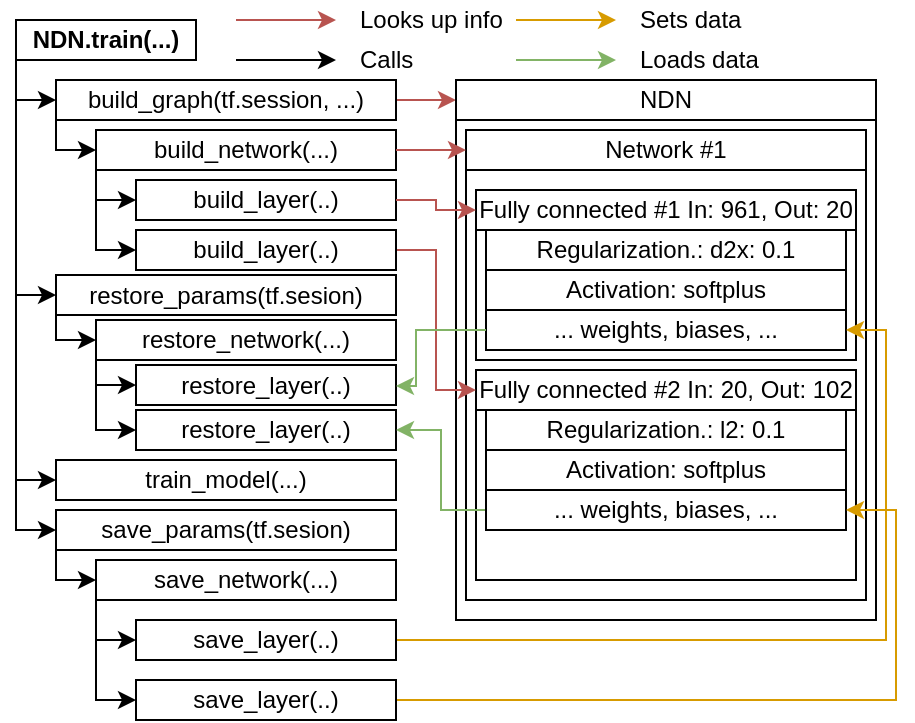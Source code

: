 <mxfile version="13.9.9" type="device"><diagram id="ZbtCLaMsuo2PkXDrm1e_" name="Page-1"><mxGraphModel dx="1185" dy="762" grid="1" gridSize="10" guides="1" tooltips="1" connect="1" arrows="1" fold="1" page="1" pageScale="1" pageWidth="850" pageHeight="1100" math="0" shadow="0"><root><mxCell id="0"/><mxCell id="1" parent="0"/><mxCell id="rsLvAxMZj8KzecL_AQ7h-35" style="edgeStyle=orthogonalEdgeStyle;rounded=0;orthogonalLoop=1;jettySize=auto;html=1;exitX=0;exitY=1;exitDx=0;exitDy=0;entryX=0;entryY=0.5;entryDx=0;entryDy=0;" parent="1" source="rsLvAxMZj8KzecL_AQ7h-1" target="rsLvAxMZj8KzecL_AQ7h-3" edge="1"><mxGeometry relative="1" as="geometry"><Array as="points"><mxPoint x="100" y="190"/></Array></mxGeometry></mxCell><mxCell id="rsLvAxMZj8KzecL_AQ7h-52" style="edgeStyle=orthogonalEdgeStyle;rounded=0;orthogonalLoop=1;jettySize=auto;html=1;exitX=0;exitY=1;exitDx=0;exitDy=0;entryX=0;entryY=0.5;entryDx=0;entryDy=0;" parent="1" source="rsLvAxMZj8KzecL_AQ7h-1" target="rsLvAxMZj8KzecL_AQ7h-37" edge="1"><mxGeometry relative="1" as="geometry"/></mxCell><mxCell id="rsLvAxMZj8KzecL_AQ7h-53" style="edgeStyle=orthogonalEdgeStyle;rounded=0;orthogonalLoop=1;jettySize=auto;html=1;exitX=0;exitY=1;exitDx=0;exitDy=0;entryX=0;entryY=0.5;entryDx=0;entryDy=0;" parent="1" source="rsLvAxMZj8KzecL_AQ7h-1" target="rsLvAxMZj8KzecL_AQ7h-51" edge="1"><mxGeometry relative="1" as="geometry"/></mxCell><mxCell id="rsLvAxMZj8KzecL_AQ7h-61" style="edgeStyle=orthogonalEdgeStyle;rounded=0;orthogonalLoop=1;jettySize=auto;html=1;exitX=0;exitY=1;exitDx=0;exitDy=0;entryX=0;entryY=0.5;entryDx=0;entryDy=0;" parent="1" source="rsLvAxMZj8KzecL_AQ7h-1" target="rsLvAxMZj8KzecL_AQ7h-55" edge="1"><mxGeometry relative="1" as="geometry"/></mxCell><mxCell id="rsLvAxMZj8KzecL_AQ7h-1" value="&lt;b&gt;NDN.train(...)&lt;/b&gt;" style="rounded=0;whiteSpace=wrap;html=1;" parent="1" vertex="1"><mxGeometry x="100" y="150" width="90" height="20" as="geometry"/></mxCell><mxCell id="rsLvAxMZj8KzecL_AQ7h-8" style="edgeStyle=orthogonalEdgeStyle;rounded=0;orthogonalLoop=1;jettySize=auto;html=1;exitX=0;exitY=1;exitDx=0;exitDy=0;entryX=0;entryY=0.5;entryDx=0;entryDy=0;" parent="1" source="rsLvAxMZj8KzecL_AQ7h-3" target="rsLvAxMZj8KzecL_AQ7h-5" edge="1"><mxGeometry relative="1" as="geometry"><Array as="points"><mxPoint x="120" y="215"/></Array></mxGeometry></mxCell><mxCell id="rsLvAxMZj8KzecL_AQ7h-25" style="edgeStyle=orthogonalEdgeStyle;rounded=0;orthogonalLoop=1;jettySize=auto;html=1;exitX=1;exitY=0.5;exitDx=0;exitDy=0;entryX=0;entryY=0.5;entryDx=0;entryDy=0;fillColor=#f8cecc;strokeColor=#b85450;" parent="1" source="rsLvAxMZj8KzecL_AQ7h-3" target="rsLvAxMZj8KzecL_AQ7h-12" edge="1"><mxGeometry relative="1" as="geometry"/></mxCell><mxCell id="rsLvAxMZj8KzecL_AQ7h-3" value="build_graph(tf.session, ...)" style="rounded=0;whiteSpace=wrap;html=1;" parent="1" vertex="1"><mxGeometry x="120" y="180" width="170" height="20" as="geometry"/></mxCell><mxCell id="rsLvAxMZj8KzecL_AQ7h-29" style="edgeStyle=orthogonalEdgeStyle;rounded=0;orthogonalLoop=1;jettySize=auto;html=1;exitX=0;exitY=1;exitDx=0;exitDy=0;entryX=0;entryY=0.5;entryDx=0;entryDy=0;" parent="1" source="rsLvAxMZj8KzecL_AQ7h-5" target="rsLvAxMZj8KzecL_AQ7h-28" edge="1"><mxGeometry relative="1" as="geometry"/></mxCell><mxCell id="rsLvAxMZj8KzecL_AQ7h-67" style="edgeStyle=orthogonalEdgeStyle;rounded=0;orthogonalLoop=1;jettySize=auto;html=1;exitX=0;exitY=1;exitDx=0;exitDy=0;entryX=0;entryY=0.5;entryDx=0;entryDy=0;" parent="1" source="rsLvAxMZj8KzecL_AQ7h-5" target="rsLvAxMZj8KzecL_AQ7h-7" edge="1"><mxGeometry relative="1" as="geometry"><Array as="points"><mxPoint x="140" y="240"/></Array></mxGeometry></mxCell><mxCell id="rsLvAxMZj8KzecL_AQ7h-5" value="build_network(...)" style="rounded=0;whiteSpace=wrap;html=1;" parent="1" vertex="1"><mxGeometry x="140" y="205" width="150" height="20" as="geometry"/></mxCell><mxCell id="rsLvAxMZj8KzecL_AQ7h-7" value="build_layer(..)" style="rounded=0;whiteSpace=wrap;html=1;" parent="1" vertex="1"><mxGeometry x="160" y="230" width="130" height="20" as="geometry"/></mxCell><mxCell id="rsLvAxMZj8KzecL_AQ7h-12" value="NDN" style="rounded=0;whiteSpace=wrap;html=1;labelBackgroundColor=#FFFFFF;fontColor=none;align=center;" parent="1" vertex="1"><mxGeometry x="320" y="180" width="210" height="20" as="geometry"/></mxCell><mxCell id="rsLvAxMZj8KzecL_AQ7h-13" value="" style="rounded=0;whiteSpace=wrap;html=1;labelBackgroundColor=#FFFFFF;fontColor=none;" parent="1" vertex="1"><mxGeometry x="320" y="200" width="210" height="250" as="geometry"/></mxCell><mxCell id="rsLvAxMZj8KzecL_AQ7h-14" value="Network #1" style="rounded=0;whiteSpace=wrap;html=1;labelBackgroundColor=#FFFFFF;fontColor=none;align=center;" parent="1" vertex="1"><mxGeometry x="325" y="205" width="200" height="20" as="geometry"/></mxCell><mxCell id="rsLvAxMZj8KzecL_AQ7h-15" value="" style="rounded=0;whiteSpace=wrap;html=1;labelBackgroundColor=#FFFFFF;fontColor=none;" parent="1" vertex="1"><mxGeometry x="325" y="225" width="200" height="215" as="geometry"/></mxCell><mxCell id="rsLvAxMZj8KzecL_AQ7h-16" value="Fully connected #1 In: 961, Out: 20" style="rounded=0;whiteSpace=wrap;html=1;labelBackgroundColor=#FFFFFF;fontColor=none;align=center;" parent="1" vertex="1"><mxGeometry x="330" y="235" width="190" height="20" as="geometry"/></mxCell><mxCell id="rsLvAxMZj8KzecL_AQ7h-17" value="" style="rounded=0;whiteSpace=wrap;html=1;labelBackgroundColor=#FFFFFF;fontColor=none;" parent="1" vertex="1"><mxGeometry x="330" y="255" width="190" height="65" as="geometry"/></mxCell><mxCell id="rsLvAxMZj8KzecL_AQ7h-18" value="Regularization.: d2x: 0.1" style="rounded=0;whiteSpace=wrap;html=1;labelBackgroundColor=#FFFFFF;fontColor=none;align=center;" parent="1" vertex="1"><mxGeometry x="335" y="255" width="180" height="20" as="geometry"/></mxCell><mxCell id="rsLvAxMZj8KzecL_AQ7h-19" value="Activation: softplus" style="rounded=0;whiteSpace=wrap;html=1;labelBackgroundColor=#FFFFFF;fontColor=none;align=center;" parent="1" vertex="1"><mxGeometry x="335" y="275" width="180" height="20" as="geometry"/></mxCell><mxCell id="rsLvAxMZj8KzecL_AQ7h-20" value="" style="rounded=0;whiteSpace=wrap;html=1;labelBackgroundColor=#FFFFFF;fontColor=none;" parent="1" vertex="1"><mxGeometry x="330" y="345" width="190" height="85" as="geometry"/></mxCell><mxCell id="rsLvAxMZj8KzecL_AQ7h-21" value="Fully connected #2 In: 20, Out: 102" style="rounded=0;whiteSpace=wrap;html=1;labelBackgroundColor=#FFFFFF;fontColor=none;align=center;" parent="1" vertex="1"><mxGeometry x="330" y="325" width="190" height="20" as="geometry"/></mxCell><mxCell id="rsLvAxMZj8KzecL_AQ7h-22" value="Regularization.: l2: 0.1" style="rounded=0;whiteSpace=wrap;html=1;labelBackgroundColor=#FFFFFF;fontColor=none;align=center;" parent="1" vertex="1"><mxGeometry x="335" y="345" width="180" height="20" as="geometry"/></mxCell><mxCell id="rsLvAxMZj8KzecL_AQ7h-23" value="Activation: softplus" style="rounded=0;whiteSpace=wrap;html=1;labelBackgroundColor=#FFFFFF;fontColor=none;align=center;" parent="1" vertex="1"><mxGeometry x="335" y="365" width="180" height="20" as="geometry"/></mxCell><mxCell id="rsLvAxMZj8KzecL_AQ7h-24" value="... weights, biases, ..." style="rounded=0;whiteSpace=wrap;html=1;labelBackgroundColor=#FFFFFF;fontColor=none;align=center;" parent="1" vertex="1"><mxGeometry x="335" y="295" width="180" height="20" as="geometry"/></mxCell><mxCell id="rsLvAxMZj8KzecL_AQ7h-26" style="edgeStyle=orthogonalEdgeStyle;rounded=0;orthogonalLoop=1;jettySize=auto;html=1;exitX=1;exitY=0.5;exitDx=0;exitDy=0;entryX=0;entryY=0.5;entryDx=0;entryDy=0;fillColor=#f8cecc;strokeColor=#b85450;" parent="1" source="rsLvAxMZj8KzecL_AQ7h-5" target="rsLvAxMZj8KzecL_AQ7h-14" edge="1"><mxGeometry relative="1" as="geometry"><Array as="points"><mxPoint x="300" y="215"/><mxPoint x="300" y="215"/></Array></mxGeometry></mxCell><mxCell id="rsLvAxMZj8KzecL_AQ7h-27" style="edgeStyle=orthogonalEdgeStyle;rounded=0;orthogonalLoop=1;jettySize=auto;html=1;exitX=1;exitY=0.5;exitDx=0;exitDy=0;entryX=0;entryY=0.5;entryDx=0;entryDy=0;fillColor=#f8cecc;strokeColor=#b85450;" parent="1" source="rsLvAxMZj8KzecL_AQ7h-7" target="rsLvAxMZj8KzecL_AQ7h-16" edge="1"><mxGeometry relative="1" as="geometry"/></mxCell><mxCell id="rsLvAxMZj8KzecL_AQ7h-30" style="edgeStyle=orthogonalEdgeStyle;rounded=0;orthogonalLoop=1;jettySize=auto;html=1;exitX=1;exitY=0.5;exitDx=0;exitDy=0;entryX=0;entryY=0.5;entryDx=0;entryDy=0;fillColor=#f8cecc;strokeColor=#b85450;" parent="1" source="rsLvAxMZj8KzecL_AQ7h-28" target="rsLvAxMZj8KzecL_AQ7h-21" edge="1"><mxGeometry relative="1" as="geometry"/></mxCell><mxCell id="rsLvAxMZj8KzecL_AQ7h-28" value="build_layer(..)" style="rounded=0;whiteSpace=wrap;html=1;" parent="1" vertex="1"><mxGeometry x="160" y="255" width="130" height="20" as="geometry"/></mxCell><mxCell id="rsLvAxMZj8KzecL_AQ7h-31" value="" style="endArrow=classic;html=1;fillColor=#f8cecc;strokeColor=#b85450;" parent="1" edge="1"><mxGeometry width="50" height="50" relative="1" as="geometry"><mxPoint x="210" y="150" as="sourcePoint"/><mxPoint x="260" y="150" as="targetPoint"/></mxGeometry></mxCell><mxCell id="rsLvAxMZj8KzecL_AQ7h-32" value="Looks up info" style="text;html=1;strokeColor=none;fillColor=none;align=left;verticalAlign=middle;whiteSpace=wrap;rounded=0;" parent="1" vertex="1"><mxGeometry x="270" y="140" width="90" height="20" as="geometry"/></mxCell><mxCell id="rsLvAxMZj8KzecL_AQ7h-33" value="" style="endArrow=classic;html=1;" parent="1" edge="1"><mxGeometry width="50" height="50" relative="1" as="geometry"><mxPoint x="210" y="170" as="sourcePoint"/><mxPoint x="260" y="170" as="targetPoint"/></mxGeometry></mxCell><mxCell id="rsLvAxMZj8KzecL_AQ7h-34" value="Calls" style="text;html=1;strokeColor=none;fillColor=none;align=left;verticalAlign=middle;whiteSpace=wrap;rounded=0;" parent="1" vertex="1"><mxGeometry x="270" y="160" width="90" height="20" as="geometry"/></mxCell><mxCell id="rsLvAxMZj8KzecL_AQ7h-44" style="edgeStyle=orthogonalEdgeStyle;rounded=0;orthogonalLoop=1;jettySize=auto;html=1;exitX=0;exitY=1;exitDx=0;exitDy=0;entryX=0;entryY=0.5;entryDx=0;entryDy=0;" parent="1" source="rsLvAxMZj8KzecL_AQ7h-37" target="rsLvAxMZj8KzecL_AQ7h-40" edge="1"><mxGeometry relative="1" as="geometry"><Array as="points"><mxPoint x="120" y="310"/></Array></mxGeometry></mxCell><mxCell id="rsLvAxMZj8KzecL_AQ7h-37" value="restore_params(tf.sesion)" style="rounded=0;whiteSpace=wrap;html=1;" parent="1" vertex="1"><mxGeometry x="120" y="277.5" width="170" height="20" as="geometry"/></mxCell><mxCell id="rsLvAxMZj8KzecL_AQ7h-39" style="edgeStyle=orthogonalEdgeStyle;rounded=0;orthogonalLoop=1;jettySize=auto;html=1;exitX=0;exitY=1;exitDx=0;exitDy=0;entryX=0;entryY=0.5;entryDx=0;entryDy=0;" parent="1" source="rsLvAxMZj8KzecL_AQ7h-40" target="rsLvAxMZj8KzecL_AQ7h-42" edge="1"><mxGeometry relative="1" as="geometry"><Array as="points"><mxPoint x="140" y="355"/></Array></mxGeometry></mxCell><mxCell id="rsLvAxMZj8KzecL_AQ7h-68" style="edgeStyle=orthogonalEdgeStyle;rounded=0;orthogonalLoop=1;jettySize=auto;html=1;exitX=0;exitY=1;exitDx=0;exitDy=0;entryX=0;entryY=0.5;entryDx=0;entryDy=0;" parent="1" source="rsLvAxMZj8KzecL_AQ7h-40" target="rsLvAxMZj8KzecL_AQ7h-41" edge="1"><mxGeometry relative="1" as="geometry"><Array as="points"><mxPoint x="140" y="333"/></Array></mxGeometry></mxCell><mxCell id="rsLvAxMZj8KzecL_AQ7h-40" value="restore_network(...)" style="rounded=0;whiteSpace=wrap;html=1;" parent="1" vertex="1"><mxGeometry x="140" y="300" width="150" height="20" as="geometry"/></mxCell><mxCell id="rsLvAxMZj8KzecL_AQ7h-41" value="restore_layer(..)" style="rounded=0;whiteSpace=wrap;html=1;" parent="1" vertex="1"><mxGeometry x="160" y="322.5" width="130" height="20" as="geometry"/></mxCell><mxCell id="rsLvAxMZj8KzecL_AQ7h-42" value="restore_layer(..)" style="rounded=0;whiteSpace=wrap;html=1;" parent="1" vertex="1"><mxGeometry x="160" y="345" width="130" height="20" as="geometry"/></mxCell><mxCell id="rsLvAxMZj8KzecL_AQ7h-46" value="" style="endArrow=classic;html=1;fillColor=#d5e8d4;strokeColor=#82b366;" parent="1" edge="1"><mxGeometry width="50" height="50" relative="1" as="geometry"><mxPoint x="350" y="170" as="sourcePoint"/><mxPoint x="400" y="170" as="targetPoint"/></mxGeometry></mxCell><mxCell id="rsLvAxMZj8KzecL_AQ7h-47" value="Loads data" style="text;html=1;strokeColor=none;fillColor=none;align=left;verticalAlign=middle;whiteSpace=wrap;rounded=0;" parent="1" vertex="1"><mxGeometry x="410" y="160" width="90" height="20" as="geometry"/></mxCell><mxCell id="rsLvAxMZj8KzecL_AQ7h-50" style="edgeStyle=orthogonalEdgeStyle;rounded=0;orthogonalLoop=1;jettySize=auto;html=1;exitX=0;exitY=0.5;exitDx=0;exitDy=0;entryX=1;entryY=0.5;entryDx=0;entryDy=0;fillColor=#d5e8d4;strokeColor=#82b366;" parent="1" source="rsLvAxMZj8KzecL_AQ7h-49" target="rsLvAxMZj8KzecL_AQ7h-42" edge="1"><mxGeometry relative="1" as="geometry"/></mxCell><mxCell id="rsLvAxMZj8KzecL_AQ7h-49" value="... weights, biases, ..." style="rounded=0;whiteSpace=wrap;html=1;labelBackgroundColor=#FFFFFF;fontColor=none;align=center;" parent="1" vertex="1"><mxGeometry x="335" y="385" width="180" height="20" as="geometry"/></mxCell><mxCell id="rsLvAxMZj8KzecL_AQ7h-51" value="train_model(...)" style="rounded=0;whiteSpace=wrap;html=1;" parent="1" vertex="1"><mxGeometry x="120" y="370" width="170" height="20" as="geometry"/></mxCell><mxCell id="rsLvAxMZj8KzecL_AQ7h-54" style="edgeStyle=orthogonalEdgeStyle;rounded=0;orthogonalLoop=1;jettySize=auto;html=1;exitX=0;exitY=1;exitDx=0;exitDy=0;entryX=0;entryY=0.5;entryDx=0;entryDy=0;" parent="1" source="rsLvAxMZj8KzecL_AQ7h-55" target="rsLvAxMZj8KzecL_AQ7h-58" edge="1"><mxGeometry relative="1" as="geometry"><Array as="points"><mxPoint x="120" y="430"/></Array></mxGeometry></mxCell><mxCell id="rsLvAxMZj8KzecL_AQ7h-55" value="save_params(tf.sesion)" style="rounded=0;whiteSpace=wrap;html=1;" parent="1" vertex="1"><mxGeometry x="120" y="395" width="170" height="20" as="geometry"/></mxCell><mxCell id="rsLvAxMZj8KzecL_AQ7h-57" style="edgeStyle=orthogonalEdgeStyle;rounded=0;orthogonalLoop=1;jettySize=auto;html=1;exitX=0;exitY=1;exitDx=0;exitDy=0;entryX=0;entryY=0.5;entryDx=0;entryDy=0;" parent="1" source="rsLvAxMZj8KzecL_AQ7h-58" target="rsLvAxMZj8KzecL_AQ7h-60" edge="1"><mxGeometry relative="1" as="geometry"><Array as="points"><mxPoint x="140" y="490"/></Array></mxGeometry></mxCell><mxCell id="rsLvAxMZj8KzecL_AQ7h-69" style="edgeStyle=orthogonalEdgeStyle;rounded=0;orthogonalLoop=1;jettySize=auto;html=1;exitX=0;exitY=1;exitDx=0;exitDy=0;entryX=0;entryY=0.5;entryDx=0;entryDy=0;" parent="1" source="rsLvAxMZj8KzecL_AQ7h-58" target="rsLvAxMZj8KzecL_AQ7h-59" edge="1"><mxGeometry relative="1" as="geometry"><Array as="points"><mxPoint x="140" y="460"/></Array></mxGeometry></mxCell><mxCell id="rsLvAxMZj8KzecL_AQ7h-58" value="save_network(...)" style="rounded=0;whiteSpace=wrap;html=1;" parent="1" vertex="1"><mxGeometry x="140" y="420" width="150" height="20" as="geometry"/></mxCell><mxCell id="rsLvAxMZj8KzecL_AQ7h-64" style="edgeStyle=orthogonalEdgeStyle;rounded=0;orthogonalLoop=1;jettySize=auto;html=1;exitX=1;exitY=0.5;exitDx=0;exitDy=0;entryX=1;entryY=0.5;entryDx=0;entryDy=0;fillColor=#ffe6cc;strokeColor=#d79b00;" parent="1" source="rsLvAxMZj8KzecL_AQ7h-59" target="rsLvAxMZj8KzecL_AQ7h-24" edge="1"><mxGeometry relative="1" as="geometry"/></mxCell><mxCell id="rsLvAxMZj8KzecL_AQ7h-59" value="save_layer(..)" style="rounded=0;whiteSpace=wrap;html=1;" parent="1" vertex="1"><mxGeometry x="160" y="450" width="130" height="20" as="geometry"/></mxCell><mxCell id="rsLvAxMZj8KzecL_AQ7h-65" style="edgeStyle=orthogonalEdgeStyle;rounded=0;orthogonalLoop=1;jettySize=auto;html=1;exitX=1;exitY=0.5;exitDx=0;exitDy=0;entryX=1;entryY=0.5;entryDx=0;entryDy=0;fillColor=#ffe6cc;strokeColor=#d79b00;" parent="1" source="rsLvAxMZj8KzecL_AQ7h-60" target="rsLvAxMZj8KzecL_AQ7h-49" edge="1"><mxGeometry relative="1" as="geometry"><Array as="points"><mxPoint x="540" y="490"/><mxPoint x="540" y="395"/></Array></mxGeometry></mxCell><mxCell id="rsLvAxMZj8KzecL_AQ7h-60" value="save_layer(..)" style="rounded=0;whiteSpace=wrap;html=1;" parent="1" vertex="1"><mxGeometry x="160" y="480" width="130" height="20" as="geometry"/></mxCell><mxCell id="rsLvAxMZj8KzecL_AQ7h-62" value="" style="endArrow=classic;html=1;fillColor=#ffe6cc;strokeColor=#d79b00;" parent="1" edge="1"><mxGeometry width="50" height="50" relative="1" as="geometry"><mxPoint x="350" y="150" as="sourcePoint"/><mxPoint x="400" y="150" as="targetPoint"/></mxGeometry></mxCell><mxCell id="rsLvAxMZj8KzecL_AQ7h-63" value="Sets data" style="text;html=1;strokeColor=none;fillColor=none;align=left;verticalAlign=middle;whiteSpace=wrap;rounded=0;" parent="1" vertex="1"><mxGeometry x="410" y="140" width="90" height="20" as="geometry"/></mxCell><mxCell id="rsLvAxMZj8KzecL_AQ7h-48" style="edgeStyle=orthogonalEdgeStyle;rounded=0;orthogonalLoop=1;jettySize=auto;html=1;exitX=0;exitY=0.5;exitDx=0;exitDy=0;fillColor=#d5e8d4;strokeColor=#82b366;" parent="1" source="rsLvAxMZj8KzecL_AQ7h-24" edge="1"><mxGeometry relative="1" as="geometry"><Array as="points"><mxPoint x="300" y="305"/><mxPoint x="300" y="333"/><mxPoint x="290" y="333"/></Array><mxPoint x="290" y="333" as="targetPoint"/></mxGeometry></mxCell></root></mxGraphModel></diagram></mxfile>